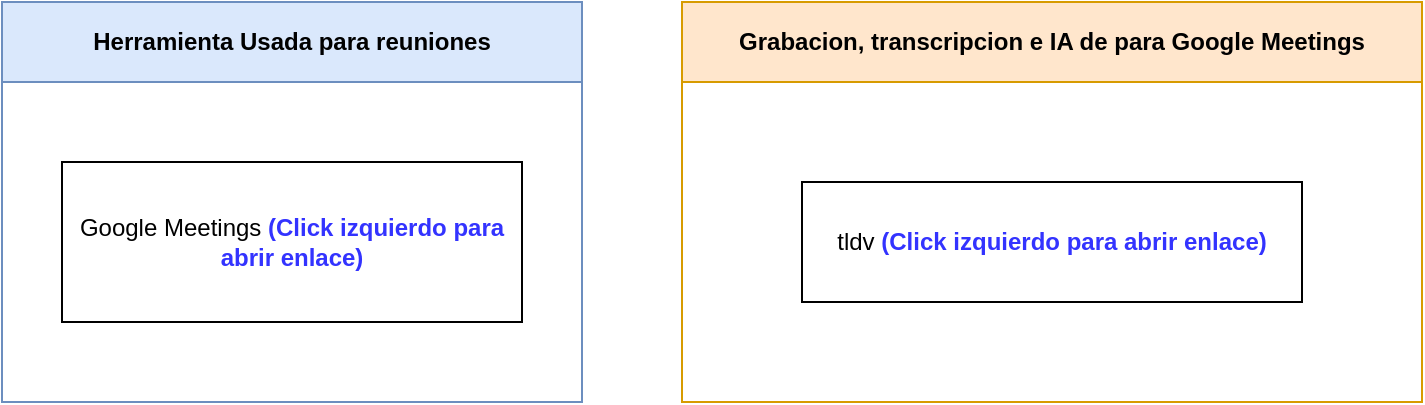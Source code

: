 <mxfile version="24.0.2" type="google">
  <diagram name="Page-1" id="ynfEyt2XYTCsCnmspach">
    <mxGraphModel grid="1" page="1" gridSize="10" guides="1" tooltips="1" connect="1" arrows="1" fold="1" pageScale="1" pageWidth="850" pageHeight="1100" math="0" shadow="0">
      <root>
        <mxCell id="0" />
        <mxCell id="1" parent="0" />
        <mxCell id="HyRqfJG-Iid2YkQrtnuB-1" value="Grabacion, transcripcion e IA de para Google Meetings" style="swimlane;whiteSpace=wrap;html=1;fillColor=#ffe6cc;strokeColor=#d79b00;startSize=40;" vertex="1" parent="1">
          <mxGeometry x="380" y="70" width="370" height="200" as="geometry" />
        </mxCell>
        <UserObject label="tldv &lt;b&gt;&lt;font color=&quot;#3333ff&quot;&gt;(Click izquierdo para abrir enlace)&lt;/font&gt;&lt;/b&gt;" link="https://tldv.io/app/meetings" id="HyRqfJG-Iid2YkQrtnuB-2">
          <mxCell style="rounded=0;whiteSpace=wrap;html=1;" vertex="1" parent="HyRqfJG-Iid2YkQrtnuB-1">
            <mxGeometry x="60" y="90" width="250" height="60" as="geometry" />
          </mxCell>
        </UserObject>
        <mxCell id="HyRqfJG-Iid2YkQrtnuB-3" value="Herramienta Usada para reuniones" style="swimlane;whiteSpace=wrap;html=1;startSize=40;fillColor=#dae8fc;strokeColor=#6c8ebf;" vertex="1" parent="1">
          <mxGeometry x="40" y="70" width="290" height="200" as="geometry" />
        </mxCell>
        <UserObject label="Google Meetings&amp;nbsp;&lt;b&gt;&lt;font color=&quot;#3333ff&quot;&gt;(Click izquierdo para abrir enlace)&lt;/font&gt;&lt;/b&gt;" link="https://meet.google.com/?authuser=0" id="HyRqfJG-Iid2YkQrtnuB-4">
          <mxCell style="rounded=0;whiteSpace=wrap;html=1;" vertex="1" parent="HyRqfJG-Iid2YkQrtnuB-3">
            <mxGeometry x="30" y="80" width="230" height="80" as="geometry" />
          </mxCell>
        </UserObject>
      </root>
    </mxGraphModel>
  </diagram>
</mxfile>
